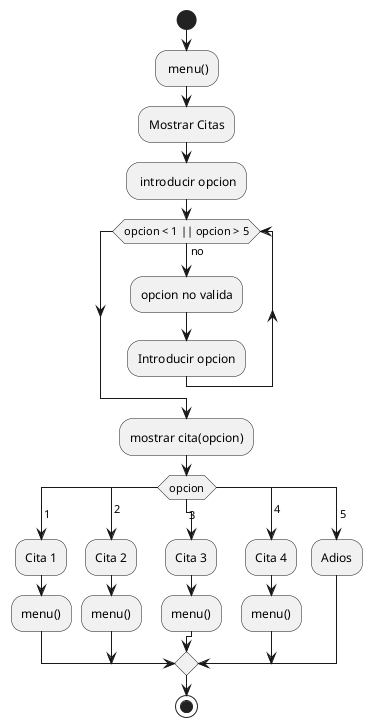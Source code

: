 @startuml
'https://plantuml.com/activity-diagram-beta

start
: menu();
:Mostrar Citas;
: introducir opcion;
while (opcion < 1 || opcion > 5) is (no)
    :opcion no valida;
    :Introducir opcion;
endwhile
:mostrar cita(opcion);

switch (opcion)
case ( 1 )
  :Cita 1;
  :menu();
case ( 2 )
  :Cita 2;
  :menu();
case ( 3 )
  :Cita 3;
  :menu();
case ( 4 )
  :Cita 4;
  :menu();
case ( 5 )
  :Adios;
endswitch

stop

@enduml
